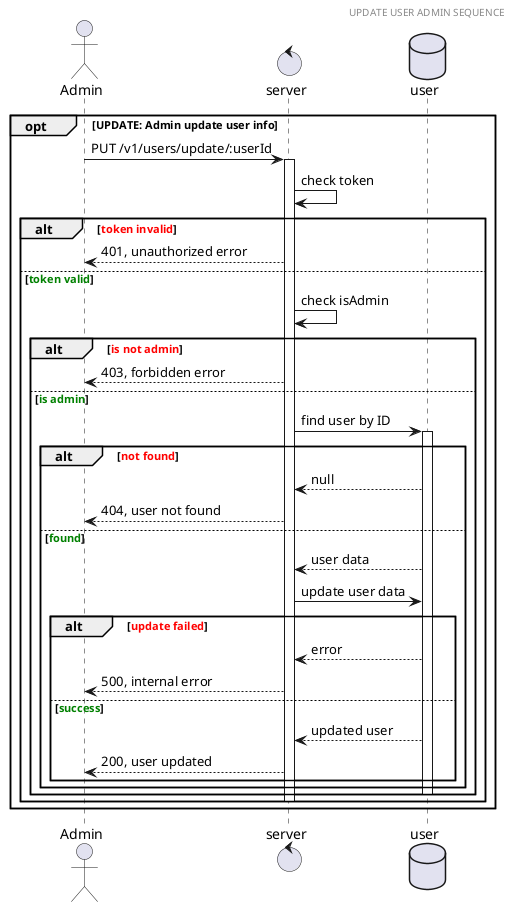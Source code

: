 @startuml User admin sequence

header UPDATE USER ADMIN SEQUENCE
actor Admin 
control server
database user

opt UPDATE: Admin update user info
  Admin -> server: PUT /v1/users/update/:userId
  activate server
  server -> server: check token
  alt <font color=red>token invalid</font>
    server --> Admin: 401, unauthorized error
  else <font color=green>token valid</font>
    server -> server: check isAdmin
    alt <font color=red>is not admin</font>
      server --> Admin: 403, forbidden error
    else <font color=green>is admin</font>
      server -> user: find user by ID
      activate user
      alt <font color=red>not found</font>
        user --> server: null
        server --> Admin: 404, user not found
      else <font color=green>found</font>
        user --> server: user data
        server -> user: update user data
        alt <font color=red>update failed</font>
          user --> server: error
          server --> Admin: 500, internal error
        else <font color=green>success</font>
          user --> server: updated user
          server --> Admin: 200, user updated
        end
      end
      deactivate user
    end
    deactivate server
  end
end

@enduml
